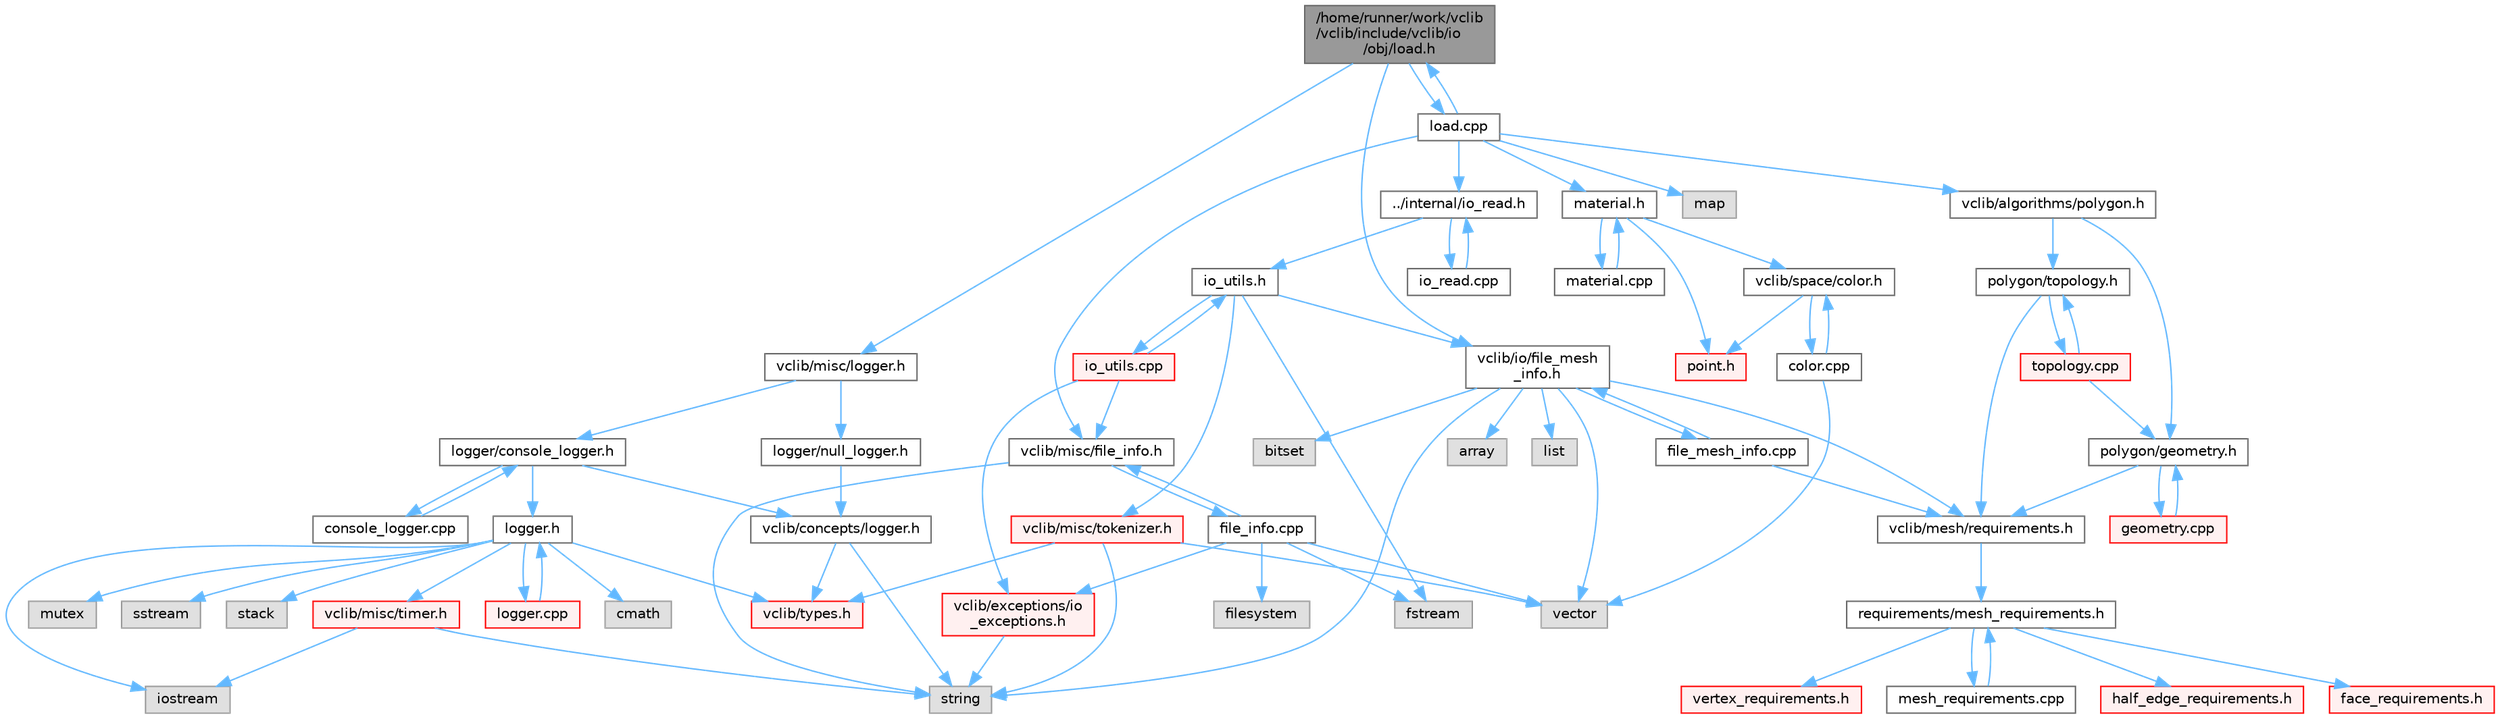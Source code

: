 digraph "/home/runner/work/vclib/vclib/include/vclib/io/obj/load.h"
{
 // LATEX_PDF_SIZE
  bgcolor="transparent";
  edge [fontname=Helvetica,fontsize=10,labelfontname=Helvetica,labelfontsize=10];
  node [fontname=Helvetica,fontsize=10,shape=box,height=0.2,width=0.4];
  Node1 [label="/home/runner/work/vclib\l/vclib/include/vclib/io\l/obj/load.h",height=0.2,width=0.4,color="gray40", fillcolor="grey60", style="filled", fontcolor="black",tooltip=" "];
  Node1 -> Node2 [color="steelblue1",style="solid"];
  Node2 [label="vclib/io/file_mesh\l_info.h",height=0.2,width=0.4,color="grey40", fillcolor="white", style="filled",URL="$file__mesh__info_8h.html",tooltip=" "];
  Node2 -> Node3 [color="steelblue1",style="solid"];
  Node3 [label="array",height=0.2,width=0.4,color="grey60", fillcolor="#E0E0E0", style="filled",tooltip=" "];
  Node2 -> Node4 [color="steelblue1",style="solid"];
  Node4 [label="list",height=0.2,width=0.4,color="grey60", fillcolor="#E0E0E0", style="filled",tooltip=" "];
  Node2 -> Node5 [color="steelblue1",style="solid"];
  Node5 [label="string",height=0.2,width=0.4,color="grey60", fillcolor="#E0E0E0", style="filled",tooltip=" "];
  Node2 -> Node6 [color="steelblue1",style="solid"];
  Node6 [label="vector",height=0.2,width=0.4,color="grey60", fillcolor="#E0E0E0", style="filled",tooltip=" "];
  Node2 -> Node7 [color="steelblue1",style="solid"];
  Node7 [label="bitset",height=0.2,width=0.4,color="grey60", fillcolor="#E0E0E0", style="filled",tooltip=" "];
  Node2 -> Node8 [color="steelblue1",style="solid"];
  Node8 [label="vclib/mesh/requirements.h",height=0.2,width=0.4,color="grey40", fillcolor="white", style="filled",URL="$requirements_8h.html",tooltip=" "];
  Node8 -> Node9 [color="steelblue1",style="solid"];
  Node9 [label="requirements/mesh_requirements.h",height=0.2,width=0.4,color="grey40", fillcolor="white", style="filled",URL="$mesh__requirements_8h.html",tooltip=" "];
  Node9 -> Node10 [color="steelblue1",style="solid"];
  Node10 [label="half_edge_requirements.h",height=0.2,width=0.4,color="red", fillcolor="#FFF0F0", style="filled",URL="$half__edge__requirements_8h.html",tooltip=" "];
  Node9 -> Node151 [color="steelblue1",style="solid"];
  Node151 [label="face_requirements.h",height=0.2,width=0.4,color="red", fillcolor="#FFF0F0", style="filled",URL="$face__requirements_8h.html",tooltip=" "];
  Node9 -> Node71 [color="steelblue1",style="solid"];
  Node71 [label="vertex_requirements.h",height=0.2,width=0.4,color="red", fillcolor="#FFF0F0", style="filled",URL="$vertex__requirements_8h.html",tooltip=" "];
  Node9 -> Node176 [color="steelblue1",style="solid"];
  Node176 [label="mesh_requirements.cpp",height=0.2,width=0.4,color="grey40", fillcolor="white", style="filled",URL="$mesh__requirements_8cpp.html",tooltip=" "];
  Node176 -> Node9 [color="steelblue1",style="solid"];
  Node2 -> Node177 [color="steelblue1",style="solid"];
  Node177 [label="file_mesh_info.cpp",height=0.2,width=0.4,color="grey40", fillcolor="white", style="filled",URL="$file__mesh__info_8cpp.html",tooltip=" "];
  Node177 -> Node2 [color="steelblue1",style="solid"];
  Node177 -> Node8 [color="steelblue1",style="solid"];
  Node1 -> Node178 [color="steelblue1",style="solid"];
  Node178 [label="vclib/misc/logger.h",height=0.2,width=0.4,color="grey40", fillcolor="white", style="filled",URL="$misc_2logger_8h.html",tooltip=" "];
  Node178 -> Node179 [color="steelblue1",style="solid"];
  Node179 [label="logger/console_logger.h",height=0.2,width=0.4,color="grey40", fillcolor="white", style="filled",URL="$console__logger_8h.html",tooltip=" "];
  Node179 -> Node180 [color="steelblue1",style="solid"];
  Node180 [label="logger.h",height=0.2,width=0.4,color="grey40", fillcolor="white", style="filled",URL="$misc_2logger_2logger_8h.html",tooltip=" "];
  Node180 -> Node40 [color="steelblue1",style="solid"];
  Node40 [label="cmath",height=0.2,width=0.4,color="grey60", fillcolor="#E0E0E0", style="filled",tooltip=" "];
  Node180 -> Node181 [color="steelblue1",style="solid"];
  Node181 [label="iostream",height=0.2,width=0.4,color="grey60", fillcolor="#E0E0E0", style="filled",tooltip=" "];
  Node180 -> Node182 [color="steelblue1",style="solid"];
  Node182 [label="mutex",height=0.2,width=0.4,color="grey60", fillcolor="#E0E0E0", style="filled",tooltip=" "];
  Node180 -> Node183 [color="steelblue1",style="solid"];
  Node183 [label="sstream",height=0.2,width=0.4,color="grey60", fillcolor="#E0E0E0", style="filled",tooltip=" "];
  Node180 -> Node184 [color="steelblue1",style="solid"];
  Node184 [label="stack",height=0.2,width=0.4,color="grey60", fillcolor="#E0E0E0", style="filled",tooltip=" "];
  Node180 -> Node185 [color="steelblue1",style="solid"];
  Node185 [label="vclib/misc/timer.h",height=0.2,width=0.4,color="red", fillcolor="#FFF0F0", style="filled",URL="$timer_8h.html",tooltip=" "];
  Node185 -> Node181 [color="steelblue1",style="solid"];
  Node185 -> Node5 [color="steelblue1",style="solid"];
  Node180 -> Node15 [color="steelblue1",style="solid"];
  Node15 [label="vclib/types.h",height=0.2,width=0.4,color="red", fillcolor="#FFF0F0", style="filled",URL="$types_8h.html",tooltip=" "];
  Node180 -> Node189 [color="steelblue1",style="solid"];
  Node189 [label="logger.cpp",height=0.2,width=0.4,color="red", fillcolor="#FFF0F0", style="filled",URL="$logger_8cpp.html",tooltip=" "];
  Node189 -> Node180 [color="steelblue1",style="solid"];
  Node179 -> Node191 [color="steelblue1",style="solid"];
  Node191 [label="vclib/concepts/logger.h",height=0.2,width=0.4,color="grey40", fillcolor="white", style="filled",URL="$concepts_2logger_8h.html",tooltip=" "];
  Node191 -> Node5 [color="steelblue1",style="solid"];
  Node191 -> Node15 [color="steelblue1",style="solid"];
  Node179 -> Node192 [color="steelblue1",style="solid"];
  Node192 [label="console_logger.cpp",height=0.2,width=0.4,color="grey40", fillcolor="white", style="filled",URL="$console__logger_8cpp.html",tooltip=" "];
  Node192 -> Node179 [color="steelblue1",style="solid"];
  Node178 -> Node193 [color="steelblue1",style="solid"];
  Node193 [label="logger/null_logger.h",height=0.2,width=0.4,color="grey40", fillcolor="white", style="filled",URL="$null__logger_8h.html",tooltip=" "];
  Node193 -> Node191 [color="steelblue1",style="solid"];
  Node1 -> Node194 [color="steelblue1",style="solid"];
  Node194 [label="load.cpp",height=0.2,width=0.4,color="grey40", fillcolor="white", style="filled",URL="$obj_2load_8cpp.html",tooltip=" "];
  Node194 -> Node1 [color="steelblue1",style="solid"];
  Node194 -> Node195 [color="steelblue1",style="solid"];
  Node195 [label="map",height=0.2,width=0.4,color="grey60", fillcolor="#E0E0E0", style="filled",tooltip=" "];
  Node194 -> Node196 [color="steelblue1",style="solid"];
  Node196 [label="vclib/algorithms/polygon.h",height=0.2,width=0.4,color="grey40", fillcolor="white", style="filled",URL="$algorithms_2polygon_8h.html",tooltip=" "];
  Node196 -> Node197 [color="steelblue1",style="solid"];
  Node197 [label="polygon/geometry.h",height=0.2,width=0.4,color="grey40", fillcolor="white", style="filled",URL="$geometry_8h.html",tooltip=" "];
  Node197 -> Node8 [color="steelblue1",style="solid"];
  Node197 -> Node198 [color="steelblue1",style="solid"];
  Node198 [label="geometry.cpp",height=0.2,width=0.4,color="red", fillcolor="#FFF0F0", style="filled",URL="$geometry_8cpp.html",tooltip=" "];
  Node198 -> Node197 [color="steelblue1",style="solid"];
  Node196 -> Node231 [color="steelblue1",style="solid"];
  Node231 [label="polygon/topology.h",height=0.2,width=0.4,color="grey40", fillcolor="white", style="filled",URL="$polygon_2topology_8h.html",tooltip=" "];
  Node231 -> Node8 [color="steelblue1",style="solid"];
  Node231 -> Node232 [color="steelblue1",style="solid"];
  Node232 [label="topology.cpp",height=0.2,width=0.4,color="red", fillcolor="#FFF0F0", style="filled",URL="$polygon_2topology_8cpp.html",tooltip=" "];
  Node232 -> Node231 [color="steelblue1",style="solid"];
  Node232 -> Node197 [color="steelblue1",style="solid"];
  Node194 -> Node242 [color="steelblue1",style="solid"];
  Node242 [label="vclib/misc/file_info.h",height=0.2,width=0.4,color="grey40", fillcolor="white", style="filled",URL="$file__info_8h.html",tooltip=" "];
  Node242 -> Node5 [color="steelblue1",style="solid"];
  Node242 -> Node243 [color="steelblue1",style="solid"];
  Node243 [label="file_info.cpp",height=0.2,width=0.4,color="grey40", fillcolor="white", style="filled",URL="$file__info_8cpp.html",tooltip=" "];
  Node243 -> Node242 [color="steelblue1",style="solid"];
  Node243 -> Node244 [color="steelblue1",style="solid"];
  Node244 [label="fstream",height=0.2,width=0.4,color="grey60", fillcolor="#E0E0E0", style="filled",tooltip=" "];
  Node243 -> Node245 [color="steelblue1",style="solid"];
  Node245 [label="filesystem",height=0.2,width=0.4,color="grey60", fillcolor="#E0E0E0", style="filled",tooltip=" "];
  Node243 -> Node6 [color="steelblue1",style="solid"];
  Node243 -> Node246 [color="steelblue1",style="solid"];
  Node246 [label="vclib/exceptions/io\l_exceptions.h",height=0.2,width=0.4,color="red", fillcolor="#FFF0F0", style="filled",URL="$io__exceptions_8h.html",tooltip=" "];
  Node246 -> Node5 [color="steelblue1",style="solid"];
  Node194 -> Node247 [color="steelblue1",style="solid"];
  Node247 [label="../internal/io_read.h",height=0.2,width=0.4,color="grey40", fillcolor="white", style="filled",URL="$io__read_8h.html",tooltip=" "];
  Node247 -> Node248 [color="steelblue1",style="solid"];
  Node248 [label="io_utils.h",height=0.2,width=0.4,color="grey40", fillcolor="white", style="filled",URL="$io__utils_8h.html",tooltip=" "];
  Node248 -> Node244 [color="steelblue1",style="solid"];
  Node248 -> Node2 [color="steelblue1",style="solid"];
  Node248 -> Node249 [color="steelblue1",style="solid"];
  Node249 [label="vclib/misc/tokenizer.h",height=0.2,width=0.4,color="red", fillcolor="#FFF0F0", style="filled",URL="$tokenizer_8h.html",tooltip=" "];
  Node249 -> Node5 [color="steelblue1",style="solid"];
  Node249 -> Node6 [color="steelblue1",style="solid"];
  Node249 -> Node15 [color="steelblue1",style="solid"];
  Node248 -> Node251 [color="steelblue1",style="solid"];
  Node251 [label="io_utils.cpp",height=0.2,width=0.4,color="red", fillcolor="#FFF0F0", style="filled",URL="$io__utils_8cpp.html",tooltip=" "];
  Node251 -> Node248 [color="steelblue1",style="solid"];
  Node251 -> Node246 [color="steelblue1",style="solid"];
  Node251 -> Node242 [color="steelblue1",style="solid"];
  Node247 -> Node255 [color="steelblue1",style="solid"];
  Node255 [label="io_read.cpp",height=0.2,width=0.4,color="grey40", fillcolor="white", style="filled",URL="$io__read_8cpp.html",tooltip=" "];
  Node255 -> Node247 [color="steelblue1",style="solid"];
  Node194 -> Node256 [color="steelblue1",style="solid"];
  Node256 [label="material.h",height=0.2,width=0.4,color="grey40", fillcolor="white", style="filled",URL="$material_8h.html",tooltip=" "];
  Node256 -> Node31 [color="steelblue1",style="solid"];
  Node31 [label="vclib/space/color.h",height=0.2,width=0.4,color="grey40", fillcolor="white", style="filled",URL="$space_2color_8h.html",tooltip=" "];
  Node31 -> Node32 [color="steelblue1",style="solid"];
  Node32 [label="point.h",height=0.2,width=0.4,color="red", fillcolor="#FFF0F0", style="filled",URL="$space_2point_8h.html",tooltip=" "];
  Node31 -> Node45 [color="steelblue1",style="solid"];
  Node45 [label="color.cpp",height=0.2,width=0.4,color="grey40", fillcolor="white", style="filled",URL="$space_2color_8cpp.html",tooltip=" "];
  Node45 -> Node31 [color="steelblue1",style="solid"];
  Node45 -> Node6 [color="steelblue1",style="solid"];
  Node256 -> Node32 [color="steelblue1",style="solid"];
  Node256 -> Node257 [color="steelblue1",style="solid"];
  Node257 [label="material.cpp",height=0.2,width=0.4,color="grey40", fillcolor="white", style="filled",URL="$material_8cpp.html",tooltip=" "];
  Node257 -> Node256 [color="steelblue1",style="solid"];
}
